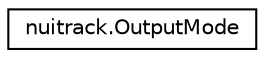 digraph "Graphical Class Hierarchy"
{
  edge [fontname="Helvetica",fontsize="10",labelfontname="Helvetica",labelfontsize="10"];
  node [fontname="Helvetica",fontsize="10",shape=record];
  rankdir="LR";
  Node1 [label="nuitrack.OutputMode",height=0.2,width=0.4,color="black", fillcolor="white", style="filled",URL="$structnuitrack_1_1OutputMode.html",tooltip="Stores the sensor data properties. "];
}
